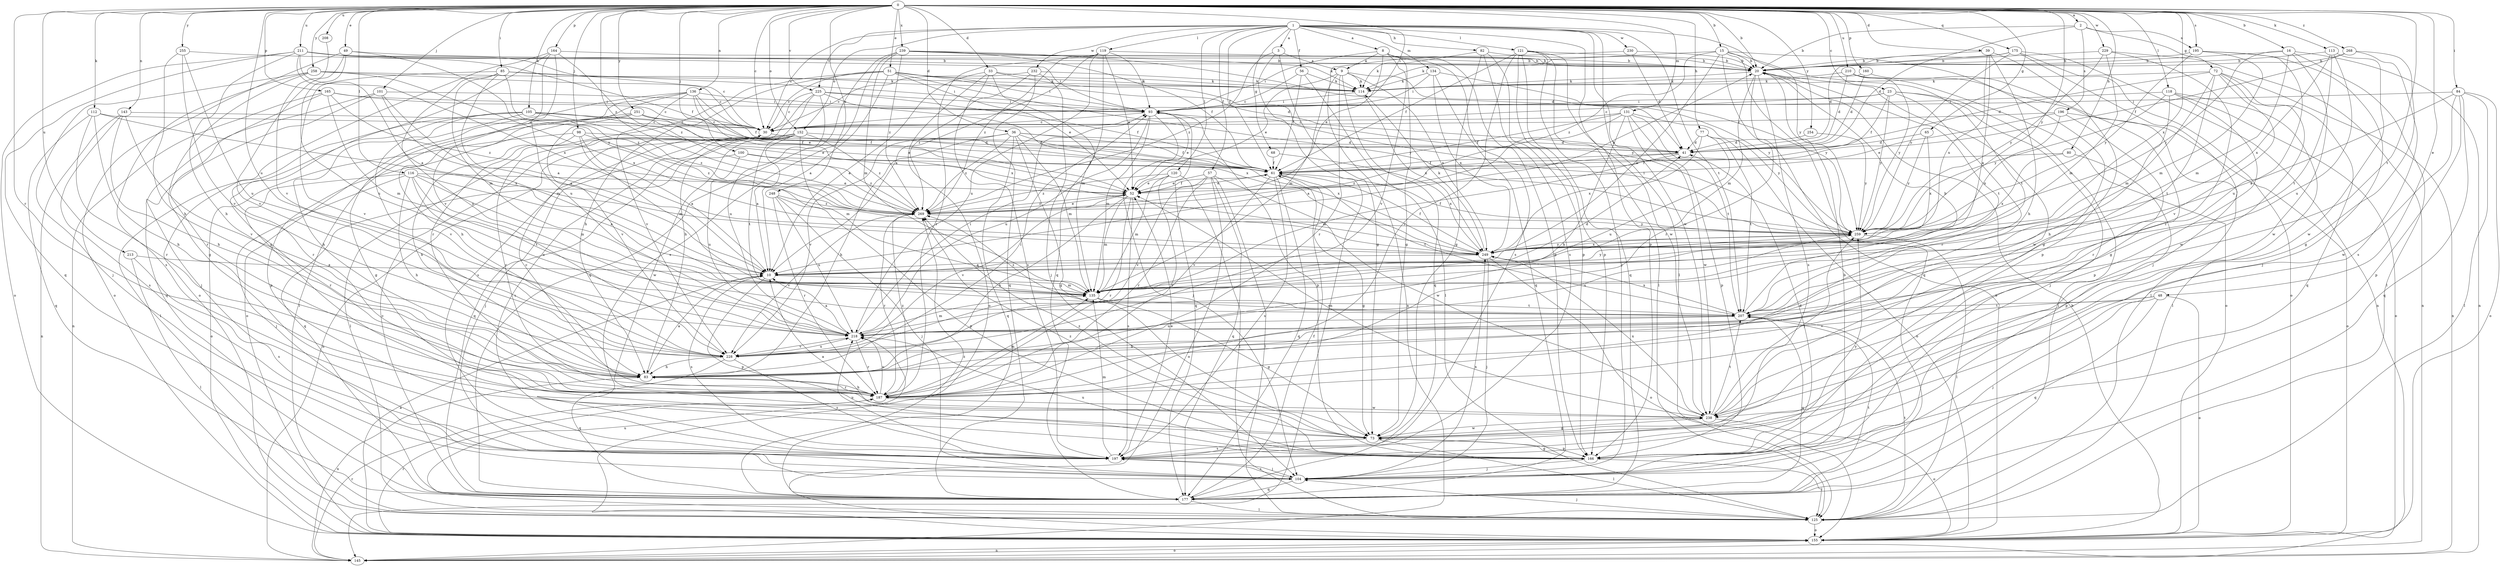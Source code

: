 strict digraph  {
0;
1;
2;
3;
8;
9;
10;
15;
16;
20;
23;
30;
33;
36;
39;
41;
48;
49;
51;
52;
56;
57;
61;
65;
68;
72;
73;
77;
80;
82;
83;
84;
85;
93;
98;
100;
101;
104;
105;
112;
113;
114;
116;
118;
119;
120;
121;
125;
131;
134;
135;
136;
143;
145;
152;
155;
160;
164;
165;
166;
175;
177;
187;
195;
196;
197;
207;
208;
210;
211;
213;
218;
225;
228;
229;
230;
232;
238;
239;
248;
249;
251;
254;
255;
258;
259;
268;
269;
0 -> 2  [label=a];
0 -> 15  [label=b];
0 -> 16  [label=b];
0 -> 20  [label=b];
0 -> 23  [label=c];
0 -> 30  [label=c];
0 -> 33  [label=d];
0 -> 36  [label=d];
0 -> 39  [label=d];
0 -> 48  [label=e];
0 -> 49  [label=e];
0 -> 51  [label=e];
0 -> 65  [label=g];
0 -> 77  [label=h];
0 -> 80  [label=h];
0 -> 84  [label=i];
0 -> 85  [label=i];
0 -> 93  [label=i];
0 -> 98  [label=j];
0 -> 100  [label=j];
0 -> 101  [label=j];
0 -> 105  [label=k];
0 -> 112  [label=k];
0 -> 113  [label=k];
0 -> 116  [label=l];
0 -> 118  [label=l];
0 -> 131  [label=m];
0 -> 136  [label=n];
0 -> 143  [label=n];
0 -> 152  [label=o];
0 -> 160  [label=p];
0 -> 164  [label=p];
0 -> 165  [label=p];
0 -> 175  [label=q];
0 -> 187  [label=r];
0 -> 195  [label=s];
0 -> 207  [label=t];
0 -> 208  [label=u];
0 -> 210  [label=u];
0 -> 211  [label=u];
0 -> 213  [label=u];
0 -> 218  [label=u];
0 -> 225  [label=v];
0 -> 229  [label=w];
0 -> 239  [label=x];
0 -> 248  [label=x];
0 -> 249  [label=x];
0 -> 251  [label=y];
0 -> 254  [label=y];
0 -> 255  [label=y];
0 -> 258  [label=y];
0 -> 259  [label=y];
0 -> 268  [label=z];
0 -> 269  [label=z];
1 -> 3  [label=a];
1 -> 8  [label=a];
1 -> 30  [label=c];
1 -> 56  [label=f];
1 -> 57  [label=f];
1 -> 61  [label=f];
1 -> 68  [label=g];
1 -> 82  [label=h];
1 -> 119  [label=l];
1 -> 120  [label=l];
1 -> 121  [label=l];
1 -> 125  [label=l];
1 -> 134  [label=m];
1 -> 152  [label=o];
1 -> 166  [label=p];
1 -> 207  [label=t];
1 -> 225  [label=v];
1 -> 230  [label=w];
1 -> 232  [label=w];
1 -> 238  [label=w];
1 -> 259  [label=y];
2 -> 20  [label=b];
2 -> 41  [label=d];
2 -> 72  [label=g];
2 -> 195  [label=s];
2 -> 196  [label=s];
3 -> 9  [label=a];
3 -> 73  [label=g];
3 -> 145  [label=n];
3 -> 269  [label=z];
8 -> 9  [label=a];
8 -> 52  [label=e];
8 -> 73  [label=g];
8 -> 93  [label=i];
8 -> 166  [label=p];
8 -> 197  [label=s];
8 -> 228  [label=v];
9 -> 52  [label=e];
9 -> 114  [label=k];
9 -> 135  [label=m];
9 -> 177  [label=q];
9 -> 187  [label=r];
9 -> 249  [label=x];
9 -> 259  [label=y];
10 -> 135  [label=m];
10 -> 166  [label=p];
10 -> 197  [label=s];
10 -> 259  [label=y];
15 -> 10  [label=a];
15 -> 20  [label=b];
15 -> 73  [label=g];
15 -> 114  [label=k];
15 -> 155  [label=o];
15 -> 177  [label=q];
15 -> 207  [label=t];
15 -> 269  [label=z];
16 -> 20  [label=b];
16 -> 125  [label=l];
16 -> 135  [label=m];
16 -> 145  [label=n];
16 -> 238  [label=w];
16 -> 259  [label=y];
20 -> 114  [label=k];
20 -> 135  [label=m];
20 -> 187  [label=r];
20 -> 197  [label=s];
20 -> 207  [label=t];
20 -> 238  [label=w];
23 -> 30  [label=c];
23 -> 61  [label=f];
23 -> 93  [label=i];
23 -> 104  [label=j];
23 -> 125  [label=l];
23 -> 187  [label=r];
23 -> 259  [label=y];
30 -> 41  [label=d];
30 -> 125  [label=l];
30 -> 187  [label=r];
33 -> 10  [label=a];
33 -> 114  [label=k];
33 -> 135  [label=m];
33 -> 155  [label=o];
33 -> 197  [label=s];
33 -> 259  [label=y];
36 -> 41  [label=d];
36 -> 61  [label=f];
36 -> 73  [label=g];
36 -> 83  [label=h];
36 -> 135  [label=m];
36 -> 177  [label=q];
36 -> 228  [label=v];
36 -> 249  [label=x];
36 -> 269  [label=z];
39 -> 10  [label=a];
39 -> 20  [label=b];
39 -> 83  [label=h];
39 -> 166  [label=p];
39 -> 249  [label=x];
41 -> 61  [label=f];
41 -> 135  [label=m];
41 -> 269  [label=z];
48 -> 104  [label=j];
48 -> 155  [label=o];
48 -> 177  [label=q];
48 -> 207  [label=t];
48 -> 228  [label=v];
49 -> 20  [label=b];
49 -> 155  [label=o];
49 -> 218  [label=u];
49 -> 228  [label=v];
49 -> 259  [label=y];
51 -> 10  [label=a];
51 -> 30  [label=c];
51 -> 41  [label=d];
51 -> 52  [label=e];
51 -> 83  [label=h];
51 -> 93  [label=i];
51 -> 114  [label=k];
51 -> 187  [label=r];
51 -> 259  [label=y];
52 -> 61  [label=f];
52 -> 83  [label=h];
52 -> 135  [label=m];
52 -> 187  [label=r];
52 -> 197  [label=s];
52 -> 228  [label=v];
52 -> 269  [label=z];
56 -> 30  [label=c];
56 -> 61  [label=f];
56 -> 114  [label=k];
56 -> 125  [label=l];
57 -> 52  [label=e];
57 -> 125  [label=l];
57 -> 155  [label=o];
57 -> 177  [label=q];
57 -> 187  [label=r];
57 -> 228  [label=v];
57 -> 238  [label=w];
61 -> 52  [label=e];
61 -> 73  [label=g];
61 -> 177  [label=q];
61 -> 197  [label=s];
61 -> 207  [label=t];
61 -> 228  [label=v];
65 -> 41  [label=d];
65 -> 249  [label=x];
65 -> 259  [label=y];
68 -> 61  [label=f];
68 -> 249  [label=x];
72 -> 41  [label=d];
72 -> 114  [label=k];
72 -> 135  [label=m];
72 -> 145  [label=n];
72 -> 177  [label=q];
72 -> 207  [label=t];
72 -> 228  [label=v];
72 -> 238  [label=w];
73 -> 10  [label=a];
73 -> 125  [label=l];
73 -> 166  [label=p];
73 -> 197  [label=s];
73 -> 238  [label=w];
73 -> 269  [label=z];
77 -> 41  [label=d];
77 -> 155  [label=o];
77 -> 207  [label=t];
77 -> 218  [label=u];
77 -> 249  [label=x];
80 -> 61  [label=f];
80 -> 166  [label=p];
80 -> 249  [label=x];
82 -> 20  [label=b];
82 -> 73  [label=g];
82 -> 114  [label=k];
82 -> 166  [label=p];
82 -> 197  [label=s];
83 -> 10  [label=a];
83 -> 93  [label=i];
83 -> 145  [label=n];
83 -> 187  [label=r];
84 -> 10  [label=a];
84 -> 93  [label=i];
84 -> 125  [label=l];
84 -> 155  [label=o];
84 -> 166  [label=p];
84 -> 177  [label=q];
84 -> 238  [label=w];
85 -> 10  [label=a];
85 -> 93  [label=i];
85 -> 114  [label=k];
85 -> 135  [label=m];
85 -> 218  [label=u];
85 -> 228  [label=v];
85 -> 269  [label=z];
93 -> 30  [label=c];
93 -> 52  [label=e];
93 -> 104  [label=j];
93 -> 135  [label=m];
93 -> 166  [label=p];
93 -> 177  [label=q];
93 -> 218  [label=u];
98 -> 10  [label=a];
98 -> 41  [label=d];
98 -> 83  [label=h];
98 -> 135  [label=m];
98 -> 155  [label=o];
98 -> 269  [label=z];
100 -> 61  [label=f];
100 -> 177  [label=q];
100 -> 218  [label=u];
100 -> 269  [label=z];
101 -> 10  [label=a];
101 -> 93  [label=i];
101 -> 104  [label=j];
101 -> 135  [label=m];
101 -> 177  [label=q];
104 -> 20  [label=b];
104 -> 177  [label=q];
104 -> 197  [label=s];
104 -> 249  [label=x];
105 -> 30  [label=c];
105 -> 52  [label=e];
105 -> 61  [label=f];
105 -> 83  [label=h];
105 -> 125  [label=l];
105 -> 187  [label=r];
105 -> 228  [label=v];
105 -> 269  [label=z];
112 -> 30  [label=c];
112 -> 83  [label=h];
112 -> 177  [label=q];
112 -> 187  [label=r];
112 -> 249  [label=x];
113 -> 20  [label=b];
113 -> 207  [label=t];
113 -> 218  [label=u];
113 -> 238  [label=w];
113 -> 249  [label=x];
114 -> 93  [label=i];
114 -> 249  [label=x];
116 -> 10  [label=a];
116 -> 52  [label=e];
116 -> 83  [label=h];
116 -> 104  [label=j];
116 -> 135  [label=m];
116 -> 187  [label=r];
116 -> 207  [label=t];
116 -> 218  [label=u];
118 -> 83  [label=h];
118 -> 93  [label=i];
118 -> 125  [label=l];
118 -> 155  [label=o];
118 -> 166  [label=p];
118 -> 259  [label=y];
119 -> 10  [label=a];
119 -> 20  [label=b];
119 -> 52  [label=e];
119 -> 93  [label=i];
119 -> 177  [label=q];
119 -> 187  [label=r];
119 -> 218  [label=u];
119 -> 269  [label=z];
120 -> 52  [label=e];
120 -> 125  [label=l];
120 -> 135  [label=m];
120 -> 187  [label=r];
120 -> 269  [label=z];
121 -> 20  [label=b];
121 -> 61  [label=f];
121 -> 104  [label=j];
121 -> 125  [label=l];
121 -> 166  [label=p];
121 -> 177  [label=q];
121 -> 187  [label=r];
121 -> 238  [label=w];
125 -> 104  [label=j];
125 -> 155  [label=o];
125 -> 207  [label=t];
125 -> 218  [label=u];
131 -> 10  [label=a];
131 -> 30  [label=c];
131 -> 61  [label=f];
131 -> 83  [label=h];
131 -> 166  [label=p];
131 -> 207  [label=t];
131 -> 238  [label=w];
131 -> 259  [label=y];
134 -> 93  [label=i];
134 -> 114  [label=k];
134 -> 177  [label=q];
134 -> 249  [label=x];
134 -> 259  [label=y];
135 -> 41  [label=d];
135 -> 73  [label=g];
135 -> 207  [label=t];
136 -> 52  [label=e];
136 -> 61  [label=f];
136 -> 83  [label=h];
136 -> 93  [label=i];
136 -> 125  [label=l];
136 -> 155  [label=o];
136 -> 228  [label=v];
136 -> 249  [label=x];
143 -> 30  [label=c];
143 -> 83  [label=h];
143 -> 145  [label=n];
143 -> 197  [label=s];
143 -> 228  [label=v];
145 -> 155  [label=o];
145 -> 187  [label=r];
152 -> 10  [label=a];
152 -> 41  [label=d];
152 -> 104  [label=j];
152 -> 135  [label=m];
152 -> 145  [label=n];
152 -> 177  [label=q];
152 -> 197  [label=s];
152 -> 207  [label=t];
152 -> 238  [label=w];
152 -> 269  [label=z];
155 -> 10  [label=a];
155 -> 20  [label=b];
155 -> 145  [label=n];
155 -> 187  [label=r];
160 -> 41  [label=d];
160 -> 73  [label=g];
160 -> 114  [label=k];
164 -> 20  [label=b];
164 -> 73  [label=g];
164 -> 155  [label=o];
164 -> 218  [label=u];
164 -> 228  [label=v];
164 -> 269  [label=z];
165 -> 30  [label=c];
165 -> 93  [label=i];
165 -> 135  [label=m];
165 -> 145  [label=n];
165 -> 187  [label=r];
165 -> 269  [label=z];
166 -> 41  [label=d];
166 -> 73  [label=g];
166 -> 104  [label=j];
166 -> 125  [label=l];
166 -> 218  [label=u];
166 -> 269  [label=z];
175 -> 20  [label=b];
175 -> 41  [label=d];
175 -> 104  [label=j];
175 -> 145  [label=n];
175 -> 155  [label=o];
175 -> 259  [label=y];
177 -> 30  [label=c];
177 -> 61  [label=f];
177 -> 125  [label=l];
177 -> 207  [label=t];
177 -> 269  [label=z];
187 -> 30  [label=c];
187 -> 83  [label=h];
187 -> 135  [label=m];
187 -> 218  [label=u];
187 -> 238  [label=w];
187 -> 269  [label=z];
195 -> 20  [label=b];
195 -> 104  [label=j];
195 -> 135  [label=m];
195 -> 218  [label=u];
195 -> 259  [label=y];
196 -> 30  [label=c];
196 -> 52  [label=e];
196 -> 155  [label=o];
196 -> 187  [label=r];
196 -> 249  [label=x];
197 -> 52  [label=e];
197 -> 104  [label=j];
197 -> 135  [label=m];
197 -> 218  [label=u];
197 -> 259  [label=y];
207 -> 20  [label=b];
207 -> 83  [label=h];
207 -> 177  [label=q];
207 -> 218  [label=u];
207 -> 249  [label=x];
207 -> 269  [label=z];
208 -> 228  [label=v];
210 -> 41  [label=d];
210 -> 114  [label=k];
210 -> 125  [label=l];
210 -> 155  [label=o];
210 -> 259  [label=y];
211 -> 10  [label=a];
211 -> 20  [label=b];
211 -> 30  [label=c];
211 -> 61  [label=f];
211 -> 83  [label=h];
211 -> 93  [label=i];
211 -> 155  [label=o];
211 -> 177  [label=q];
211 -> 249  [label=x];
213 -> 10  [label=a];
213 -> 125  [label=l];
213 -> 197  [label=s];
218 -> 10  [label=a];
218 -> 93  [label=i];
218 -> 135  [label=m];
218 -> 187  [label=r];
218 -> 228  [label=v];
225 -> 30  [label=c];
225 -> 61  [label=f];
225 -> 83  [label=h];
225 -> 93  [label=i];
225 -> 197  [label=s];
225 -> 218  [label=u];
225 -> 249  [label=x];
228 -> 83  [label=h];
228 -> 177  [label=q];
228 -> 197  [label=s];
228 -> 218  [label=u];
229 -> 20  [label=b];
229 -> 135  [label=m];
229 -> 145  [label=n];
229 -> 187  [label=r];
229 -> 259  [label=y];
230 -> 20  [label=b];
230 -> 41  [label=d];
230 -> 145  [label=n];
232 -> 30  [label=c];
232 -> 104  [label=j];
232 -> 114  [label=k];
232 -> 177  [label=q];
232 -> 269  [label=z];
238 -> 52  [label=e];
238 -> 73  [label=g];
238 -> 155  [label=o];
238 -> 207  [label=t];
238 -> 249  [label=x];
238 -> 259  [label=y];
239 -> 20  [label=b];
239 -> 41  [label=d];
239 -> 61  [label=f];
239 -> 114  [label=k];
239 -> 135  [label=m];
239 -> 177  [label=q];
239 -> 197  [label=s];
239 -> 269  [label=z];
248 -> 104  [label=j];
248 -> 166  [label=p];
248 -> 187  [label=r];
248 -> 218  [label=u];
248 -> 269  [label=z];
249 -> 10  [label=a];
249 -> 61  [label=f];
249 -> 104  [label=j];
249 -> 114  [label=k];
249 -> 155  [label=o];
249 -> 259  [label=y];
251 -> 30  [label=c];
251 -> 52  [label=e];
251 -> 61  [label=f];
251 -> 73  [label=g];
251 -> 166  [label=p];
251 -> 228  [label=v];
254 -> 41  [label=d];
254 -> 259  [label=y];
255 -> 20  [label=b];
255 -> 83  [label=h];
255 -> 218  [label=u];
255 -> 228  [label=v];
258 -> 30  [label=c];
258 -> 73  [label=g];
258 -> 104  [label=j];
258 -> 114  [label=k];
258 -> 197  [label=s];
258 -> 249  [label=x];
259 -> 61  [label=f];
259 -> 93  [label=i];
259 -> 125  [label=l];
259 -> 218  [label=u];
259 -> 249  [label=x];
268 -> 20  [label=b];
268 -> 61  [label=f];
268 -> 73  [label=g];
268 -> 197  [label=s];
269 -> 20  [label=b];
269 -> 52  [label=e];
269 -> 187  [label=r];
269 -> 228  [label=v];
269 -> 259  [label=y];
}
